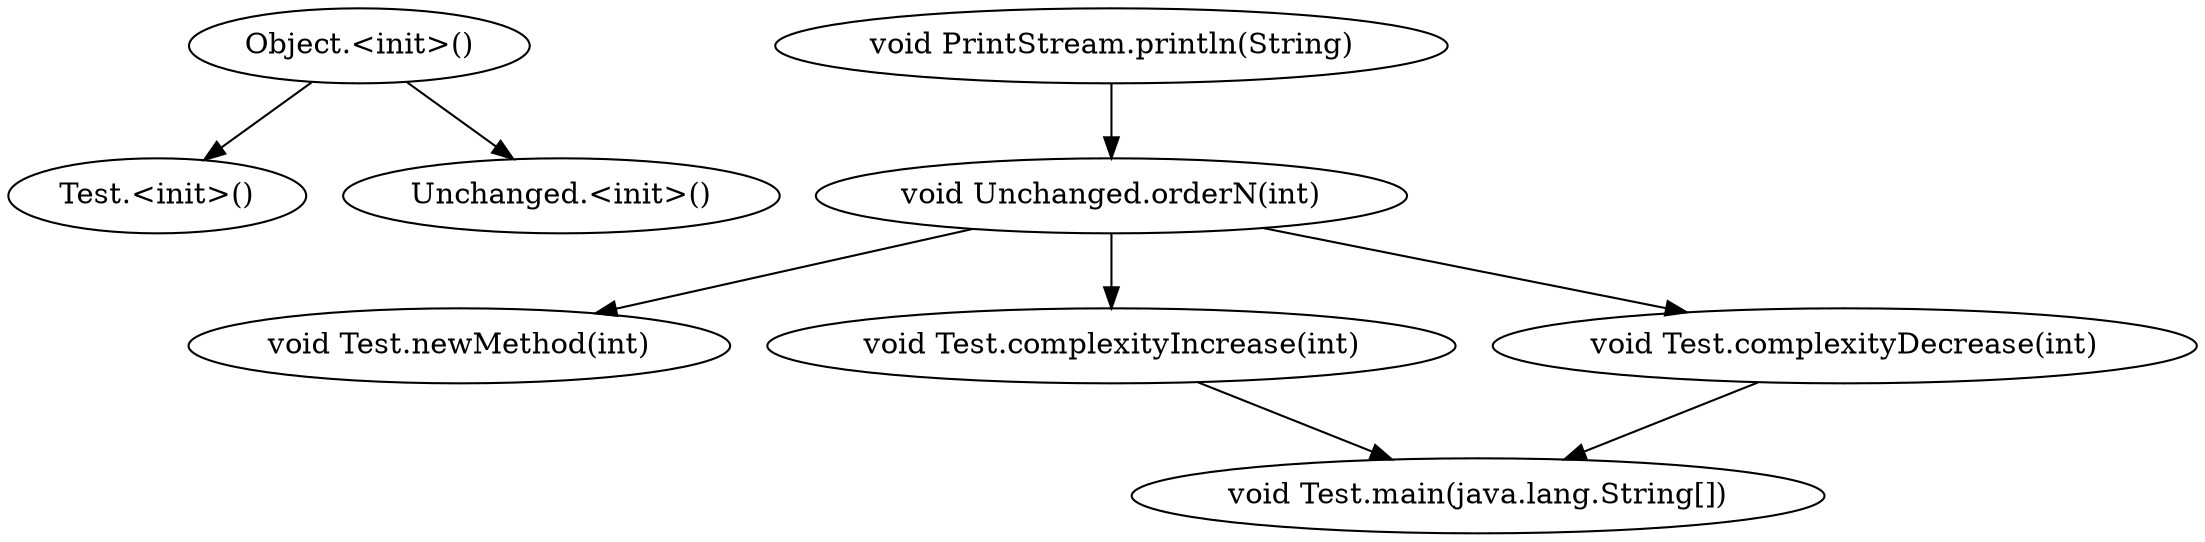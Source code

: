 
digraph callgraph {
  N1 [ label = "Test.<init>()", flag = true ];

  N5 [ label = "void Test.main(java.lang.String[])", flag = true ];

  N0 [ label = "Object.<init>()", flag = false ];
  N0 -> N7 ;
  N0 -> N1 ;

  N7 [ label = "Unchanged.<init>()", flag = false ];

  N6 [ label = "void Test.newMethod(int)", flag = true ];

  N4 [ label = "void Test.complexityIncrease(int)", flag = true ];
  N4 -> N5 ;

  N2 [ label = "void Unchanged.orderN(int)", flag = false ];
  N2 -> N6 ;
  N2 -> N4 ;
  N2 -> N3 ;

  N8 [ label = "void PrintStream.println(String)", flag = false ];
  N8 -> N2 ;

  N3 [ label = "void Test.complexityDecrease(int)", flag = true ];
  N3 -> N5 ;

}
